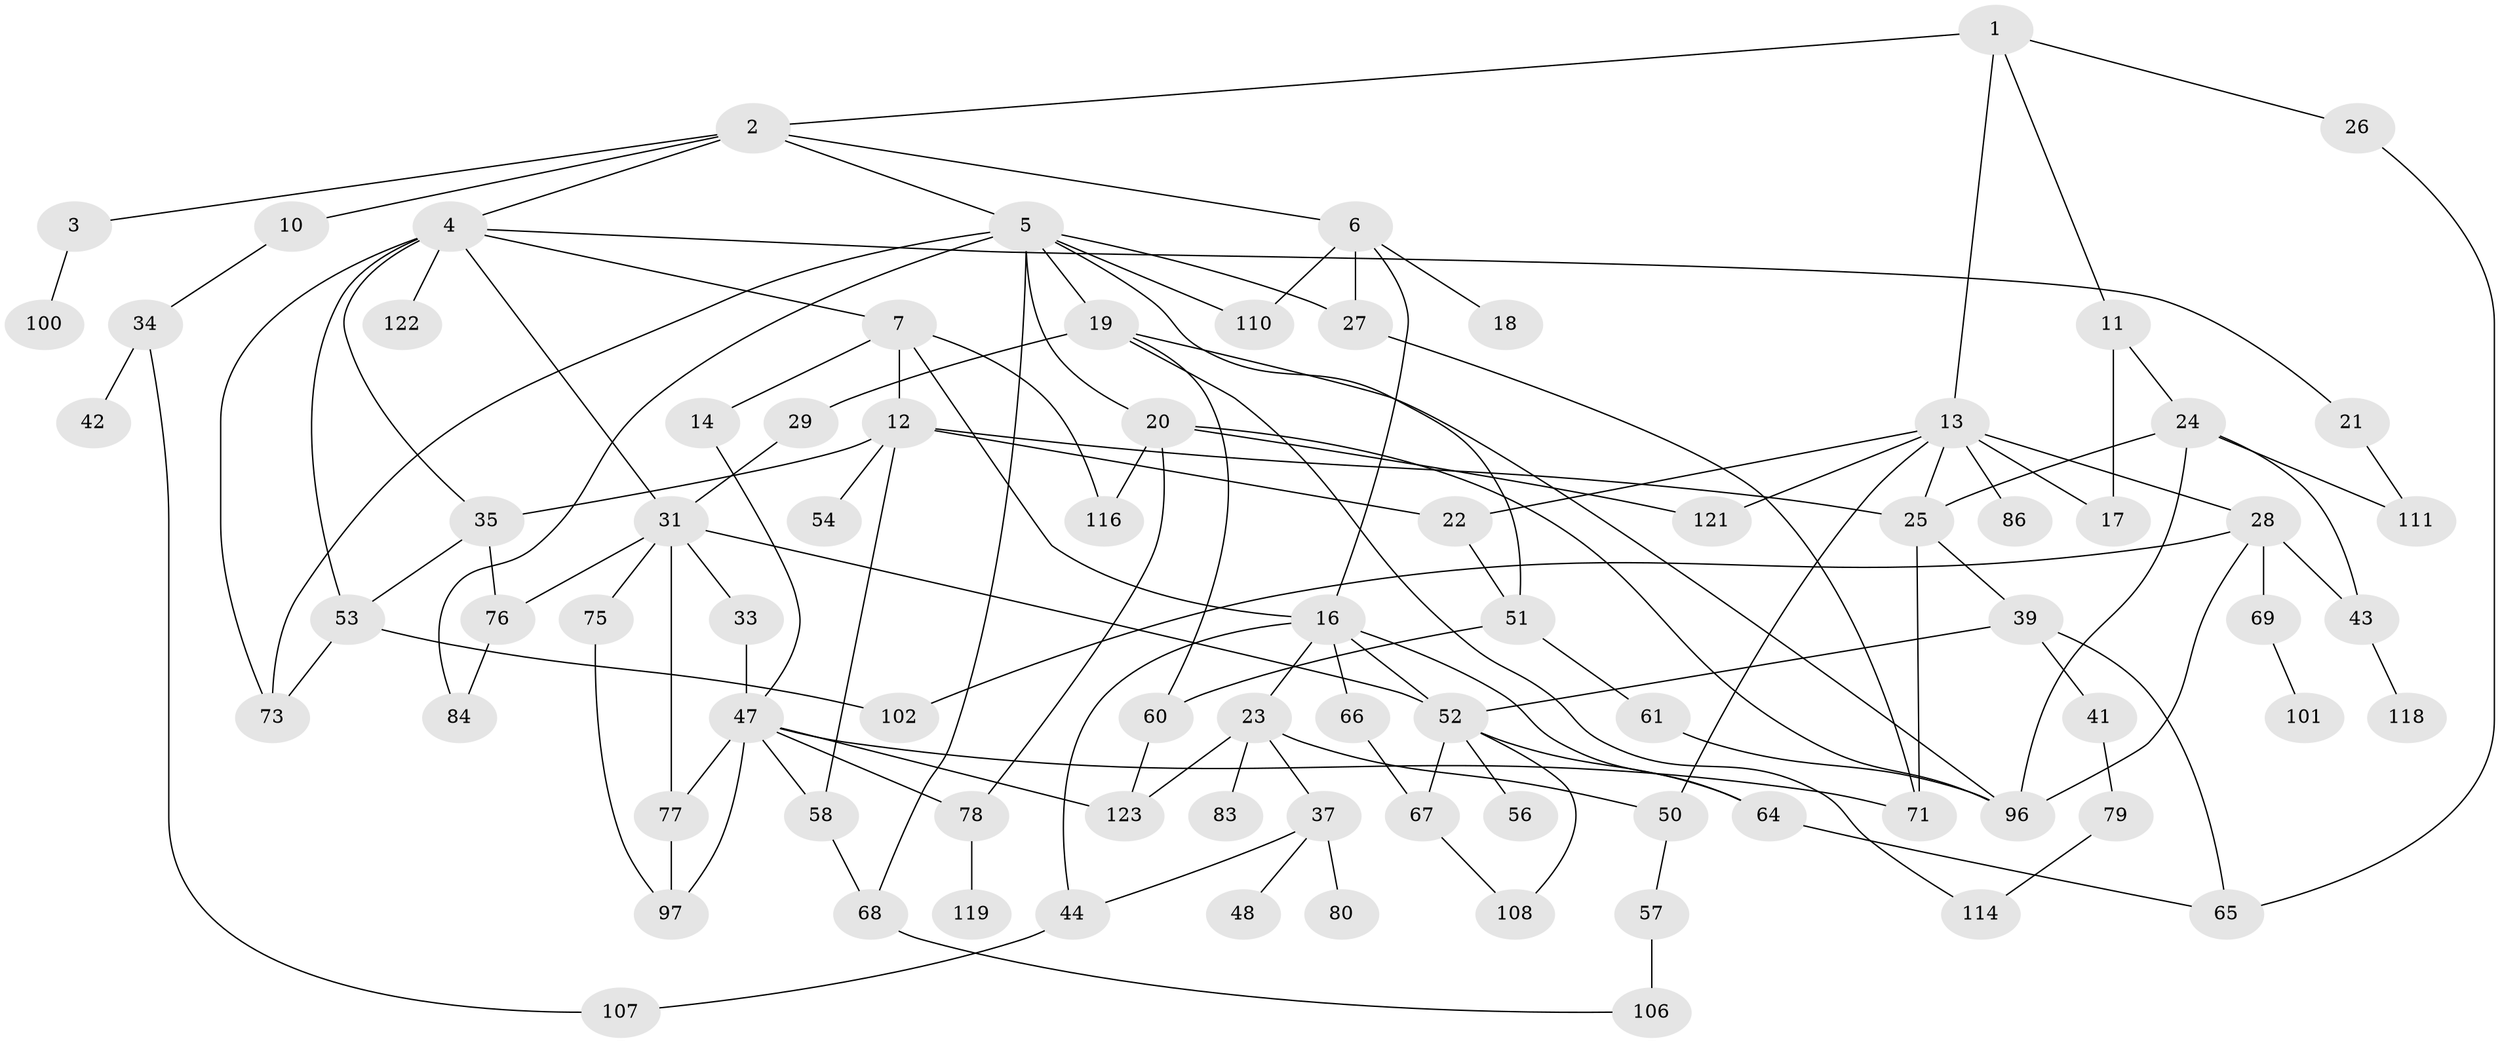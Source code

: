 // Generated by graph-tools (version 1.1) at 2025/23/03/03/25 07:23:35]
// undirected, 82 vertices, 129 edges
graph export_dot {
graph [start="1"]
  node [color=gray90,style=filled];
  1 [super="+87"];
  2 [super="+30"];
  3;
  4 [super="+9"];
  5 [super="+90"];
  6 [super="+8"];
  7 [super="+81"];
  10;
  11;
  12 [super="+49"];
  13 [super="+15"];
  14 [super="+95"];
  16 [super="+46"];
  17 [super="+94"];
  18;
  19 [super="+40"];
  20 [super="+120"];
  21;
  22;
  23 [super="+32"];
  24 [super="+72"];
  25 [super="+59"];
  26 [super="+85"];
  27 [super="+74"];
  28 [super="+98"];
  29 [super="+117"];
  31 [super="+70"];
  33;
  34 [super="+36"];
  35 [super="+45"];
  37 [super="+38"];
  39 [super="+62"];
  41;
  42 [super="+103"];
  43 [super="+88"];
  44;
  47 [super="+92"];
  48;
  50 [super="+99"];
  51 [super="+93"];
  52 [super="+55"];
  53 [super="+63"];
  54;
  56;
  57 [super="+82"];
  58 [super="+115"];
  60;
  61;
  64 [super="+105"];
  65 [super="+112"];
  66;
  67;
  68;
  69;
  71;
  73;
  75;
  76 [super="+91"];
  77;
  78;
  79 [super="+89"];
  80;
  83;
  84;
  86;
  96 [super="+104"];
  97 [super="+113"];
  100;
  101;
  102;
  106 [super="+109"];
  107;
  108;
  110;
  111;
  114;
  116;
  118;
  119;
  121;
  122;
  123;
  1 -- 2;
  1 -- 11;
  1 -- 13;
  1 -- 26;
  2 -- 3;
  2 -- 4;
  2 -- 5;
  2 -- 6;
  2 -- 10;
  3 -- 100;
  4 -- 7;
  4 -- 31;
  4 -- 35;
  4 -- 53;
  4 -- 21;
  4 -- 73;
  4 -- 122;
  5 -- 19;
  5 -- 20;
  5 -- 27;
  5 -- 68;
  5 -- 84;
  5 -- 73;
  5 -- 110;
  5 -- 51;
  6 -- 16;
  6 -- 110;
  6 -- 18;
  6 -- 27;
  7 -- 12;
  7 -- 14;
  7 -- 16;
  7 -- 116;
  10 -- 34;
  11 -- 24;
  11 -- 17;
  12 -- 22;
  12 -- 25;
  12 -- 58;
  12 -- 54;
  12 -- 35;
  13 -- 17;
  13 -- 25;
  13 -- 86;
  13 -- 121;
  13 -- 50;
  13 -- 28;
  13 -- 22;
  14 -- 47;
  16 -- 23;
  16 -- 44;
  16 -- 52;
  16 -- 66;
  16 -- 64;
  19 -- 29;
  19 -- 96;
  19 -- 60;
  19 -- 114;
  20 -- 121;
  20 -- 96;
  20 -- 116;
  20 -- 78;
  21 -- 111;
  22 -- 51;
  23 -- 37;
  23 -- 123;
  23 -- 83;
  23 -- 50;
  24 -- 43;
  24 -- 25;
  24 -- 96;
  24 -- 111;
  25 -- 39;
  25 -- 71;
  26 -- 65;
  27 -- 71;
  28 -- 43;
  28 -- 69;
  28 -- 102;
  28 -- 96;
  29 -- 31;
  31 -- 33;
  31 -- 75;
  31 -- 77;
  31 -- 52;
  31 -- 76;
  33 -- 47;
  34 -- 42;
  34 -- 107;
  35 -- 53;
  35 -- 76;
  37 -- 48;
  37 -- 44;
  37 -- 80;
  39 -- 41;
  39 -- 65;
  39 -- 52;
  41 -- 79;
  43 -- 118;
  44 -- 107;
  47 -- 58;
  47 -- 71;
  47 -- 77;
  47 -- 78;
  47 -- 123;
  47 -- 97;
  50 -- 57;
  51 -- 60;
  51 -- 61;
  52 -- 56;
  52 -- 108;
  52 -- 67;
  52 -- 64;
  53 -- 102;
  53 -- 73;
  57 -- 106 [weight=2];
  58 -- 68;
  60 -- 123;
  61 -- 96;
  64 -- 65;
  66 -- 67;
  67 -- 108;
  68 -- 106;
  69 -- 101;
  75 -- 97;
  76 -- 84;
  77 -- 97;
  78 -- 119;
  79 -- 114;
}

